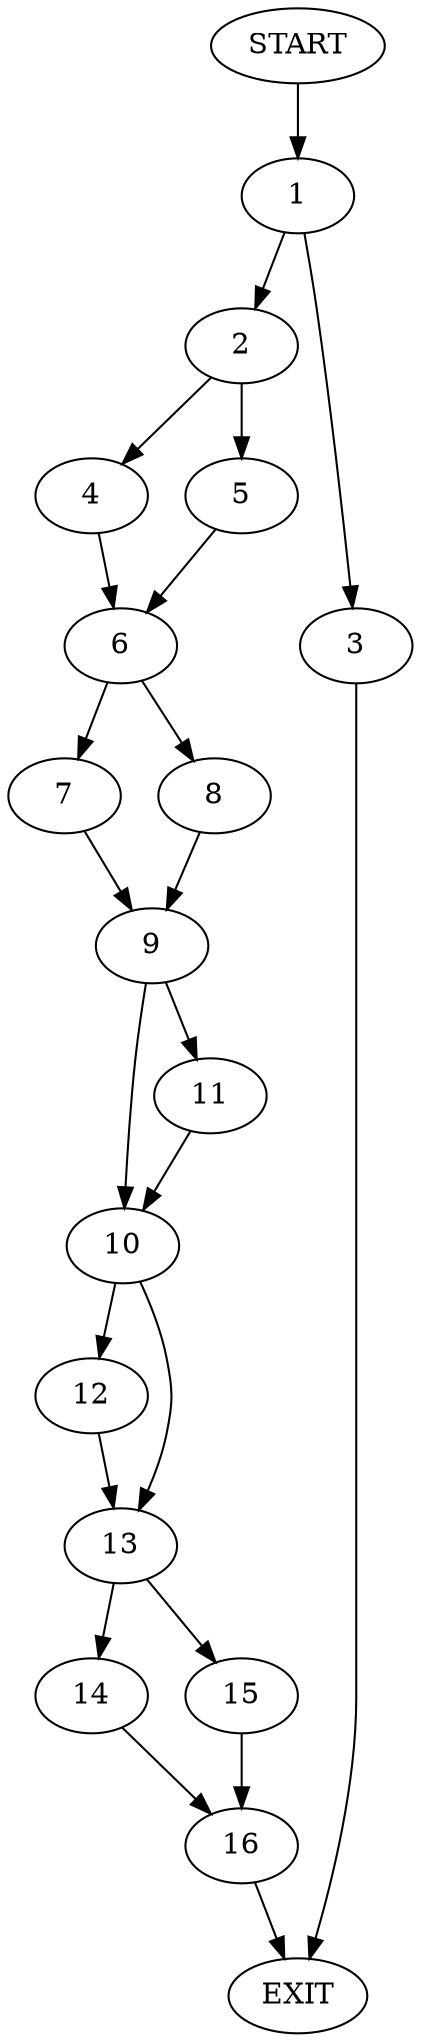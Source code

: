 digraph {
0 [label="START"]
17 [label="EXIT"]
0 -> 1
1 -> 2
1 -> 3
3 -> 17
2 -> 4
2 -> 5
4 -> 6
5 -> 6
6 -> 7
6 -> 8
7 -> 9
8 -> 9
9 -> 10
9 -> 11
11 -> 10
10 -> 12
10 -> 13
13 -> 14
13 -> 15
12 -> 13
15 -> 16
14 -> 16
16 -> 17
}
